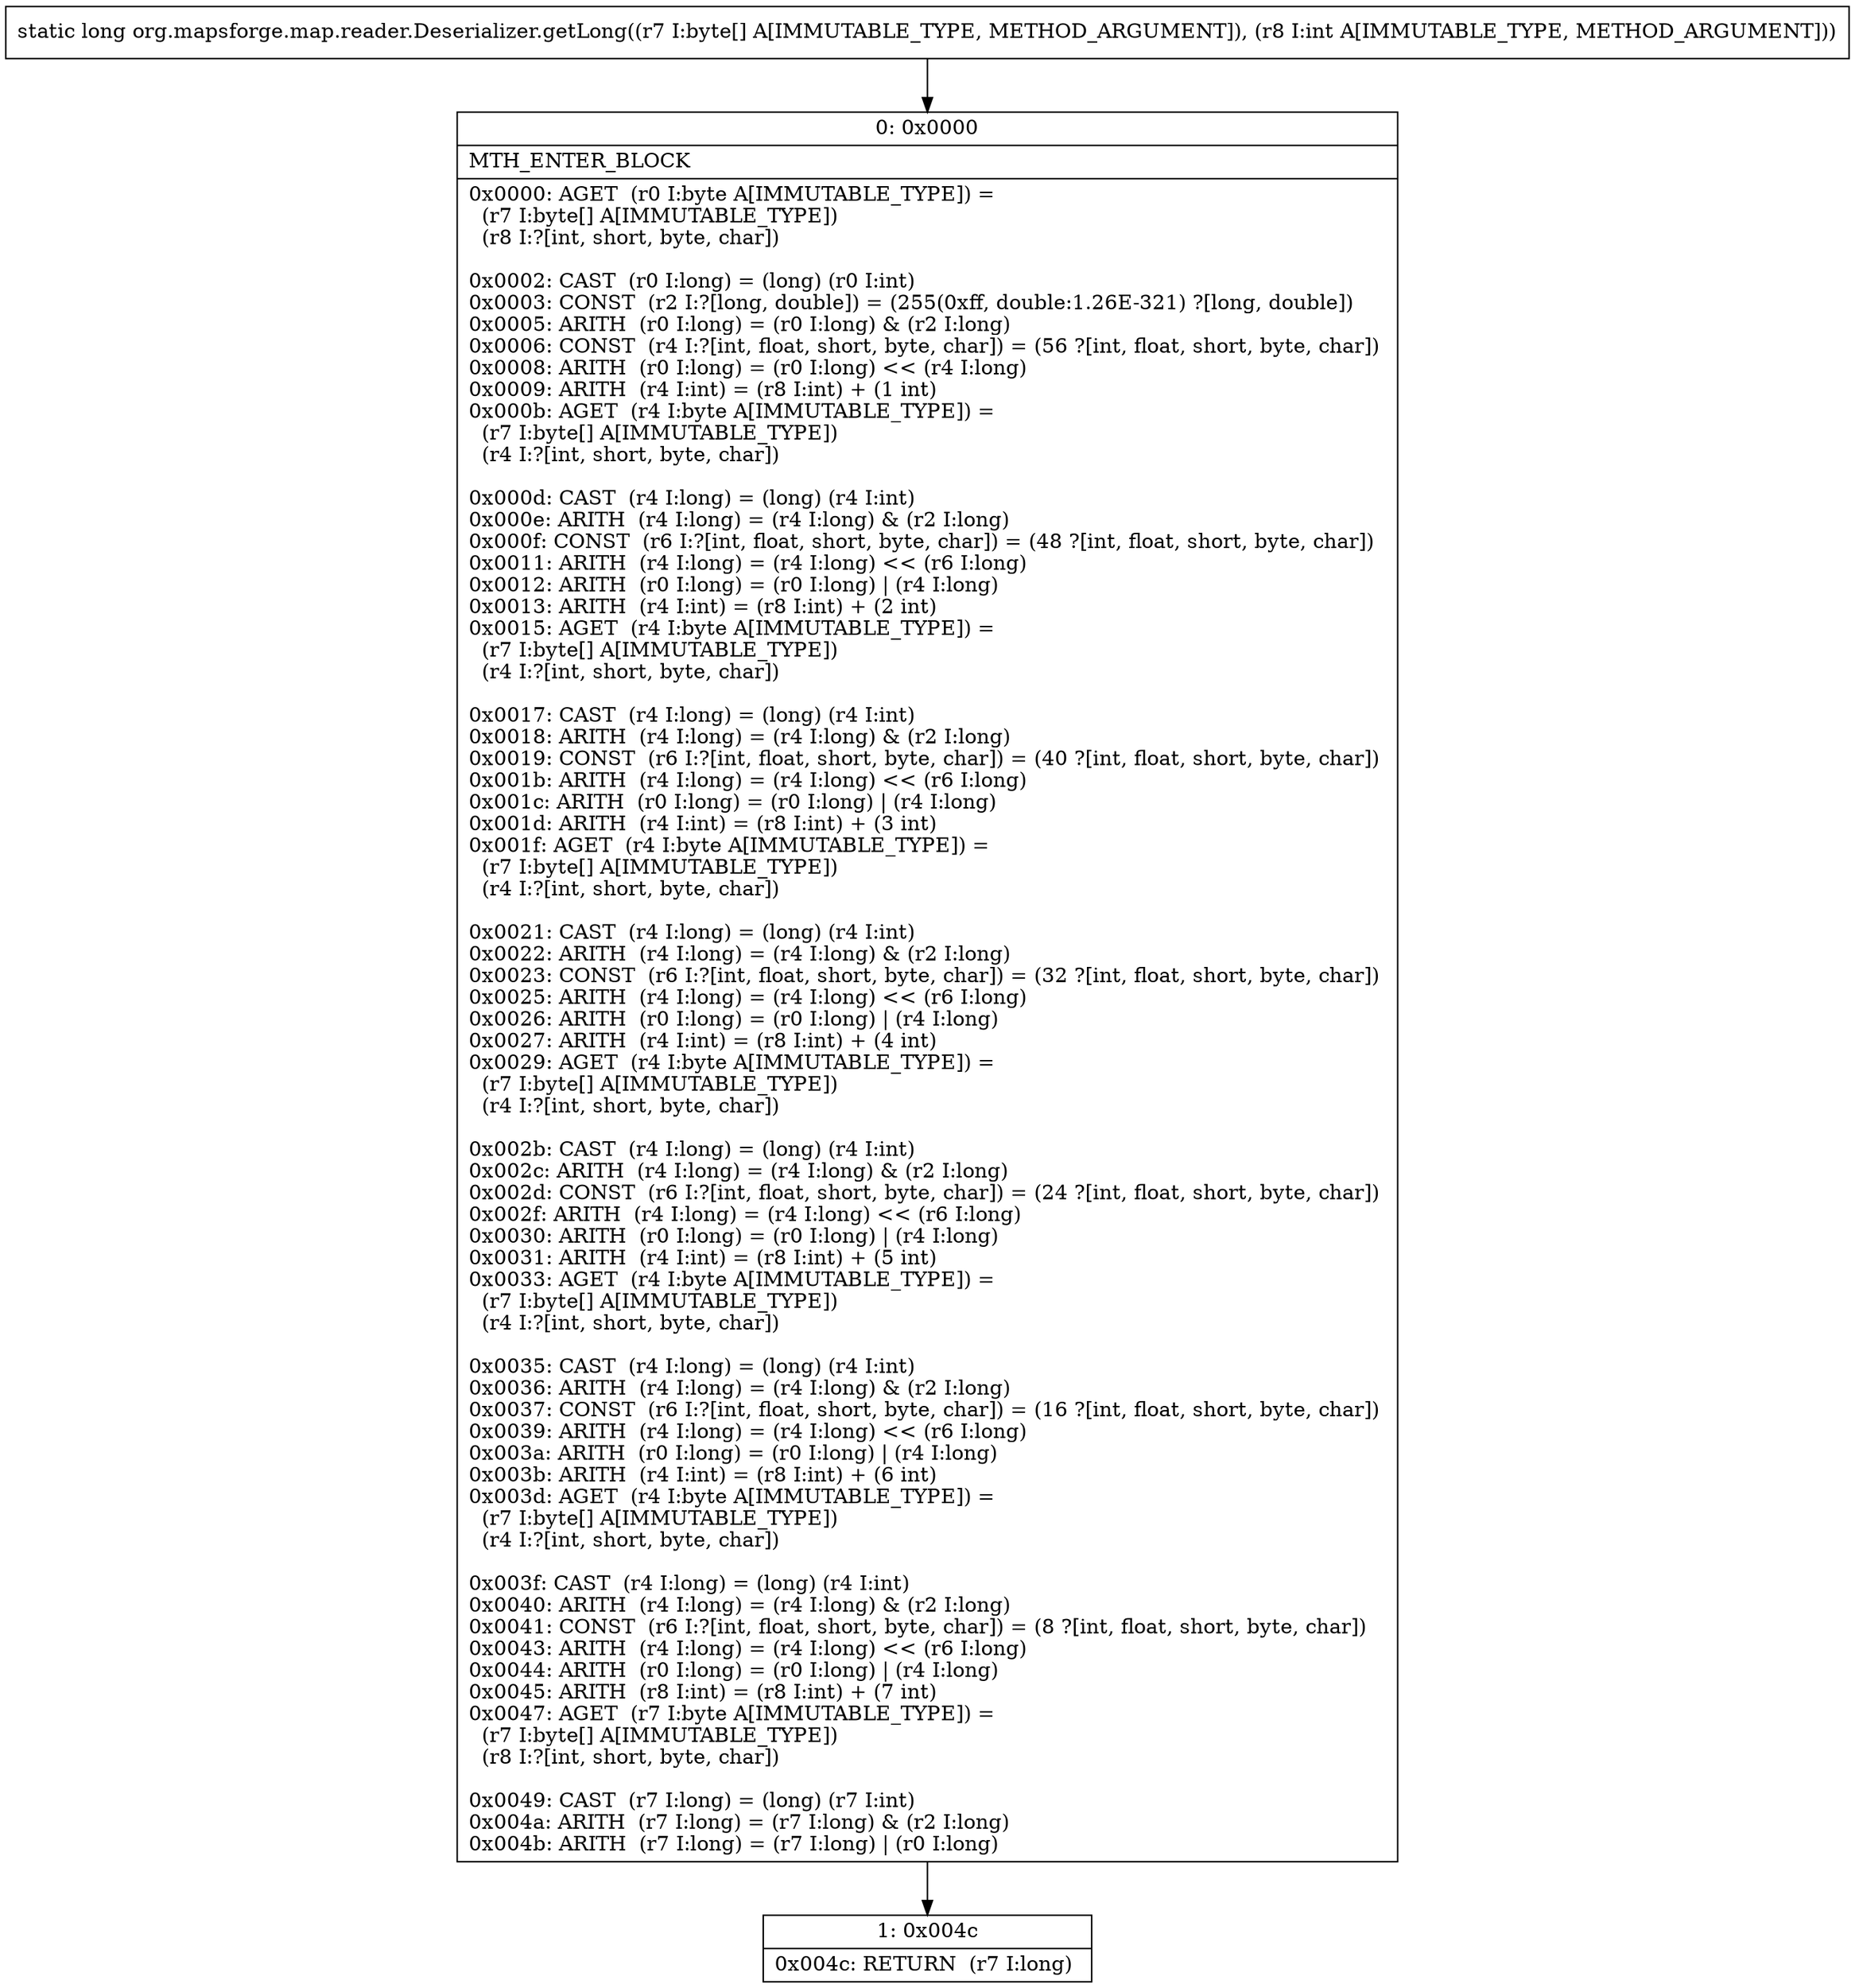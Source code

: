 digraph "CFG fororg.mapsforge.map.reader.Deserializer.getLong([BI)J" {
Node_0 [shape=record,label="{0\:\ 0x0000|MTH_ENTER_BLOCK\l|0x0000: AGET  (r0 I:byte A[IMMUTABLE_TYPE]) = \l  (r7 I:byte[] A[IMMUTABLE_TYPE])\l  (r8 I:?[int, short, byte, char])\l \l0x0002: CAST  (r0 I:long) = (long) (r0 I:int) \l0x0003: CONST  (r2 I:?[long, double]) = (255(0xff, double:1.26E\-321) ?[long, double]) \l0x0005: ARITH  (r0 I:long) = (r0 I:long) & (r2 I:long) \l0x0006: CONST  (r4 I:?[int, float, short, byte, char]) = (56 ?[int, float, short, byte, char]) \l0x0008: ARITH  (r0 I:long) = (r0 I:long) \<\< (r4 I:long) \l0x0009: ARITH  (r4 I:int) = (r8 I:int) + (1 int) \l0x000b: AGET  (r4 I:byte A[IMMUTABLE_TYPE]) = \l  (r7 I:byte[] A[IMMUTABLE_TYPE])\l  (r4 I:?[int, short, byte, char])\l \l0x000d: CAST  (r4 I:long) = (long) (r4 I:int) \l0x000e: ARITH  (r4 I:long) = (r4 I:long) & (r2 I:long) \l0x000f: CONST  (r6 I:?[int, float, short, byte, char]) = (48 ?[int, float, short, byte, char]) \l0x0011: ARITH  (r4 I:long) = (r4 I:long) \<\< (r6 I:long) \l0x0012: ARITH  (r0 I:long) = (r0 I:long) \| (r4 I:long) \l0x0013: ARITH  (r4 I:int) = (r8 I:int) + (2 int) \l0x0015: AGET  (r4 I:byte A[IMMUTABLE_TYPE]) = \l  (r7 I:byte[] A[IMMUTABLE_TYPE])\l  (r4 I:?[int, short, byte, char])\l \l0x0017: CAST  (r4 I:long) = (long) (r4 I:int) \l0x0018: ARITH  (r4 I:long) = (r4 I:long) & (r2 I:long) \l0x0019: CONST  (r6 I:?[int, float, short, byte, char]) = (40 ?[int, float, short, byte, char]) \l0x001b: ARITH  (r4 I:long) = (r4 I:long) \<\< (r6 I:long) \l0x001c: ARITH  (r0 I:long) = (r0 I:long) \| (r4 I:long) \l0x001d: ARITH  (r4 I:int) = (r8 I:int) + (3 int) \l0x001f: AGET  (r4 I:byte A[IMMUTABLE_TYPE]) = \l  (r7 I:byte[] A[IMMUTABLE_TYPE])\l  (r4 I:?[int, short, byte, char])\l \l0x0021: CAST  (r4 I:long) = (long) (r4 I:int) \l0x0022: ARITH  (r4 I:long) = (r4 I:long) & (r2 I:long) \l0x0023: CONST  (r6 I:?[int, float, short, byte, char]) = (32 ?[int, float, short, byte, char]) \l0x0025: ARITH  (r4 I:long) = (r4 I:long) \<\< (r6 I:long) \l0x0026: ARITH  (r0 I:long) = (r0 I:long) \| (r4 I:long) \l0x0027: ARITH  (r4 I:int) = (r8 I:int) + (4 int) \l0x0029: AGET  (r4 I:byte A[IMMUTABLE_TYPE]) = \l  (r7 I:byte[] A[IMMUTABLE_TYPE])\l  (r4 I:?[int, short, byte, char])\l \l0x002b: CAST  (r4 I:long) = (long) (r4 I:int) \l0x002c: ARITH  (r4 I:long) = (r4 I:long) & (r2 I:long) \l0x002d: CONST  (r6 I:?[int, float, short, byte, char]) = (24 ?[int, float, short, byte, char]) \l0x002f: ARITH  (r4 I:long) = (r4 I:long) \<\< (r6 I:long) \l0x0030: ARITH  (r0 I:long) = (r0 I:long) \| (r4 I:long) \l0x0031: ARITH  (r4 I:int) = (r8 I:int) + (5 int) \l0x0033: AGET  (r4 I:byte A[IMMUTABLE_TYPE]) = \l  (r7 I:byte[] A[IMMUTABLE_TYPE])\l  (r4 I:?[int, short, byte, char])\l \l0x0035: CAST  (r4 I:long) = (long) (r4 I:int) \l0x0036: ARITH  (r4 I:long) = (r4 I:long) & (r2 I:long) \l0x0037: CONST  (r6 I:?[int, float, short, byte, char]) = (16 ?[int, float, short, byte, char]) \l0x0039: ARITH  (r4 I:long) = (r4 I:long) \<\< (r6 I:long) \l0x003a: ARITH  (r0 I:long) = (r0 I:long) \| (r4 I:long) \l0x003b: ARITH  (r4 I:int) = (r8 I:int) + (6 int) \l0x003d: AGET  (r4 I:byte A[IMMUTABLE_TYPE]) = \l  (r7 I:byte[] A[IMMUTABLE_TYPE])\l  (r4 I:?[int, short, byte, char])\l \l0x003f: CAST  (r4 I:long) = (long) (r4 I:int) \l0x0040: ARITH  (r4 I:long) = (r4 I:long) & (r2 I:long) \l0x0041: CONST  (r6 I:?[int, float, short, byte, char]) = (8 ?[int, float, short, byte, char]) \l0x0043: ARITH  (r4 I:long) = (r4 I:long) \<\< (r6 I:long) \l0x0044: ARITH  (r0 I:long) = (r0 I:long) \| (r4 I:long) \l0x0045: ARITH  (r8 I:int) = (r8 I:int) + (7 int) \l0x0047: AGET  (r7 I:byte A[IMMUTABLE_TYPE]) = \l  (r7 I:byte[] A[IMMUTABLE_TYPE])\l  (r8 I:?[int, short, byte, char])\l \l0x0049: CAST  (r7 I:long) = (long) (r7 I:int) \l0x004a: ARITH  (r7 I:long) = (r7 I:long) & (r2 I:long) \l0x004b: ARITH  (r7 I:long) = (r7 I:long) \| (r0 I:long) \l}"];
Node_1 [shape=record,label="{1\:\ 0x004c|0x004c: RETURN  (r7 I:long) \l}"];
MethodNode[shape=record,label="{static long org.mapsforge.map.reader.Deserializer.getLong((r7 I:byte[] A[IMMUTABLE_TYPE, METHOD_ARGUMENT]), (r8 I:int A[IMMUTABLE_TYPE, METHOD_ARGUMENT])) }"];
MethodNode -> Node_0;
Node_0 -> Node_1;
}

